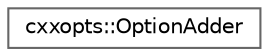 digraph "Graphical Class Hierarchy"
{
 // LATEX_PDF_SIZE
  bgcolor="transparent";
  edge [fontname=Helvetica,fontsize=10,labelfontname=Helvetica,labelfontsize=10];
  node [fontname=Helvetica,fontsize=10,shape=box,height=0.2,width=0.4];
  rankdir="LR";
  Node0 [id="Node000000",label="cxxopts::OptionAdder",height=0.2,width=0.4,color="grey40", fillcolor="white", style="filled",URL="$classcxxopts_1_1_option_adder.html",tooltip=" "];
}
